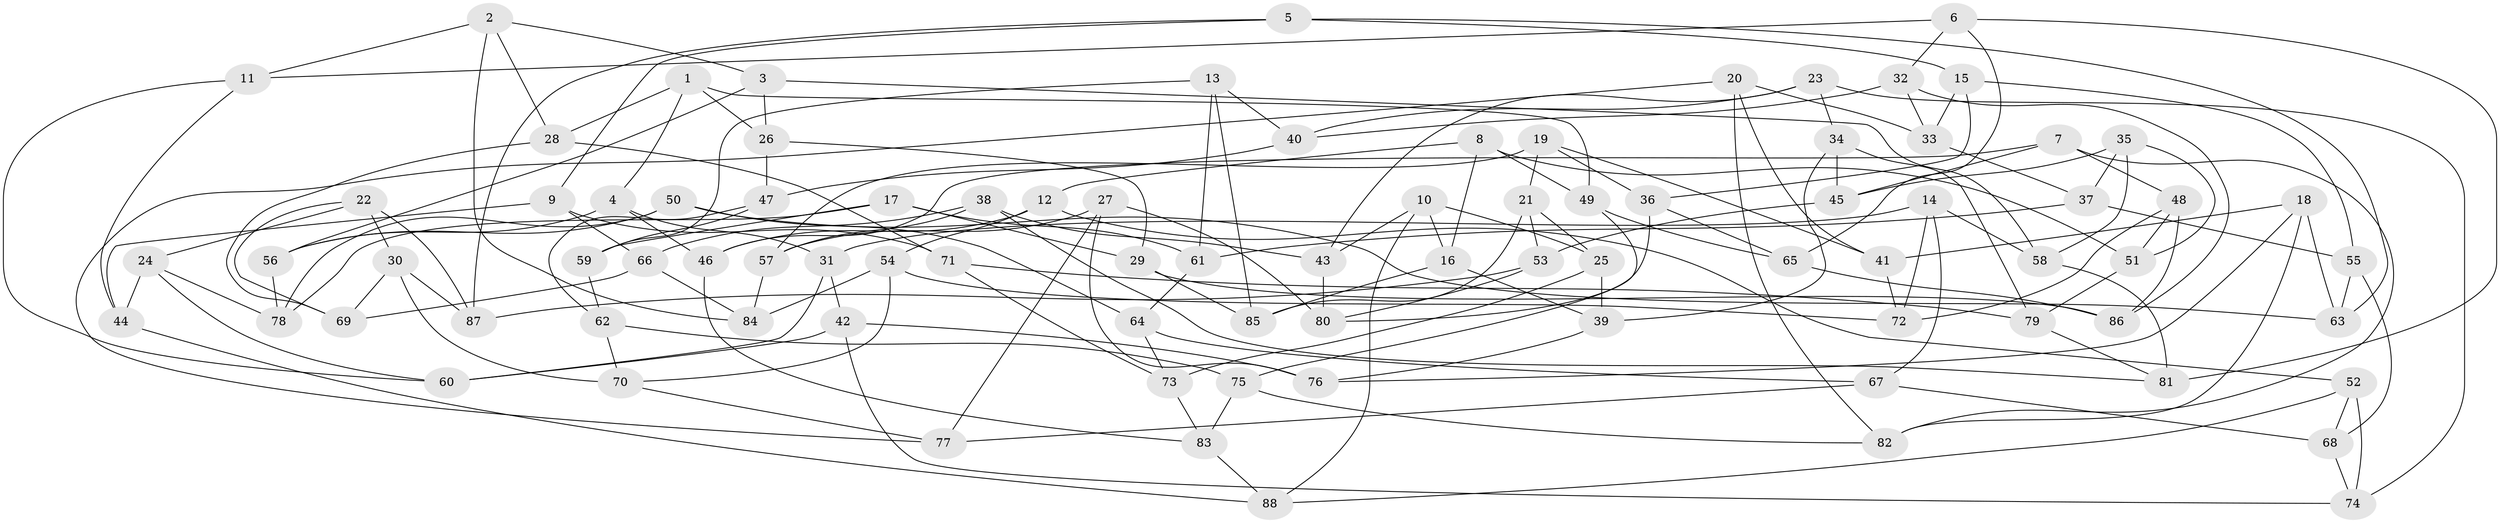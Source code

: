 // coarse degree distribution, {6: 0.5185185185185185, 4: 0.37037037037037035, 5: 0.1111111111111111}
// Generated by graph-tools (version 1.1) at 2025/42/03/06/25 10:42:23]
// undirected, 88 vertices, 176 edges
graph export_dot {
graph [start="1"]
  node [color=gray90,style=filled];
  1;
  2;
  3;
  4;
  5;
  6;
  7;
  8;
  9;
  10;
  11;
  12;
  13;
  14;
  15;
  16;
  17;
  18;
  19;
  20;
  21;
  22;
  23;
  24;
  25;
  26;
  27;
  28;
  29;
  30;
  31;
  32;
  33;
  34;
  35;
  36;
  37;
  38;
  39;
  40;
  41;
  42;
  43;
  44;
  45;
  46;
  47;
  48;
  49;
  50;
  51;
  52;
  53;
  54;
  55;
  56;
  57;
  58;
  59;
  60;
  61;
  62;
  63;
  64;
  65;
  66;
  67;
  68;
  69;
  70;
  71;
  72;
  73;
  74;
  75;
  76;
  77;
  78;
  79;
  80;
  81;
  82;
  83;
  84;
  85;
  86;
  87;
  88;
  1 -- 4;
  1 -- 28;
  1 -- 49;
  1 -- 26;
  2 -- 3;
  2 -- 28;
  2 -- 84;
  2 -- 11;
  3 -- 26;
  3 -- 58;
  3 -- 56;
  4 -- 31;
  4 -- 56;
  4 -- 46;
  5 -- 63;
  5 -- 15;
  5 -- 87;
  5 -- 9;
  6 -- 81;
  6 -- 32;
  6 -- 65;
  6 -- 11;
  7 -- 48;
  7 -- 46;
  7 -- 82;
  7 -- 45;
  8 -- 12;
  8 -- 49;
  8 -- 51;
  8 -- 16;
  9 -- 66;
  9 -- 44;
  9 -- 71;
  10 -- 16;
  10 -- 43;
  10 -- 25;
  10 -- 88;
  11 -- 44;
  11 -- 60;
  12 -- 54;
  12 -- 52;
  12 -- 46;
  13 -- 85;
  13 -- 61;
  13 -- 59;
  13 -- 40;
  14 -- 58;
  14 -- 31;
  14 -- 67;
  14 -- 72;
  15 -- 33;
  15 -- 36;
  15 -- 55;
  16 -- 85;
  16 -- 39;
  17 -- 61;
  17 -- 29;
  17 -- 59;
  17 -- 78;
  18 -- 82;
  18 -- 63;
  18 -- 41;
  18 -- 76;
  19 -- 21;
  19 -- 41;
  19 -- 57;
  19 -- 36;
  20 -- 33;
  20 -- 82;
  20 -- 77;
  20 -- 41;
  21 -- 85;
  21 -- 53;
  21 -- 25;
  22 -- 87;
  22 -- 69;
  22 -- 24;
  22 -- 30;
  23 -- 74;
  23 -- 43;
  23 -- 34;
  23 -- 40;
  24 -- 78;
  24 -- 60;
  24 -- 44;
  25 -- 73;
  25 -- 39;
  26 -- 29;
  26 -- 47;
  27 -- 77;
  27 -- 80;
  27 -- 76;
  27 -- 57;
  28 -- 69;
  28 -- 71;
  29 -- 85;
  29 -- 86;
  30 -- 87;
  30 -- 70;
  30 -- 69;
  31 -- 60;
  31 -- 42;
  32 -- 40;
  32 -- 86;
  32 -- 33;
  33 -- 37;
  34 -- 79;
  34 -- 39;
  34 -- 45;
  35 -- 45;
  35 -- 37;
  35 -- 58;
  35 -- 51;
  36 -- 65;
  36 -- 80;
  37 -- 55;
  37 -- 61;
  38 -- 43;
  38 -- 81;
  38 -- 57;
  38 -- 66;
  39 -- 76;
  40 -- 47;
  41 -- 72;
  42 -- 74;
  42 -- 60;
  42 -- 76;
  43 -- 80;
  44 -- 88;
  45 -- 53;
  46 -- 83;
  47 -- 59;
  47 -- 62;
  48 -- 86;
  48 -- 51;
  48 -- 72;
  49 -- 75;
  49 -- 65;
  50 -- 63;
  50 -- 56;
  50 -- 78;
  50 -- 64;
  51 -- 79;
  52 -- 68;
  52 -- 74;
  52 -- 88;
  53 -- 87;
  53 -- 80;
  54 -- 84;
  54 -- 70;
  54 -- 72;
  55 -- 68;
  55 -- 63;
  56 -- 78;
  57 -- 84;
  58 -- 81;
  59 -- 62;
  61 -- 64;
  62 -- 75;
  62 -- 70;
  64 -- 67;
  64 -- 73;
  65 -- 86;
  66 -- 69;
  66 -- 84;
  67 -- 77;
  67 -- 68;
  68 -- 74;
  70 -- 77;
  71 -- 73;
  71 -- 79;
  73 -- 83;
  75 -- 83;
  75 -- 82;
  79 -- 81;
  83 -- 88;
}
